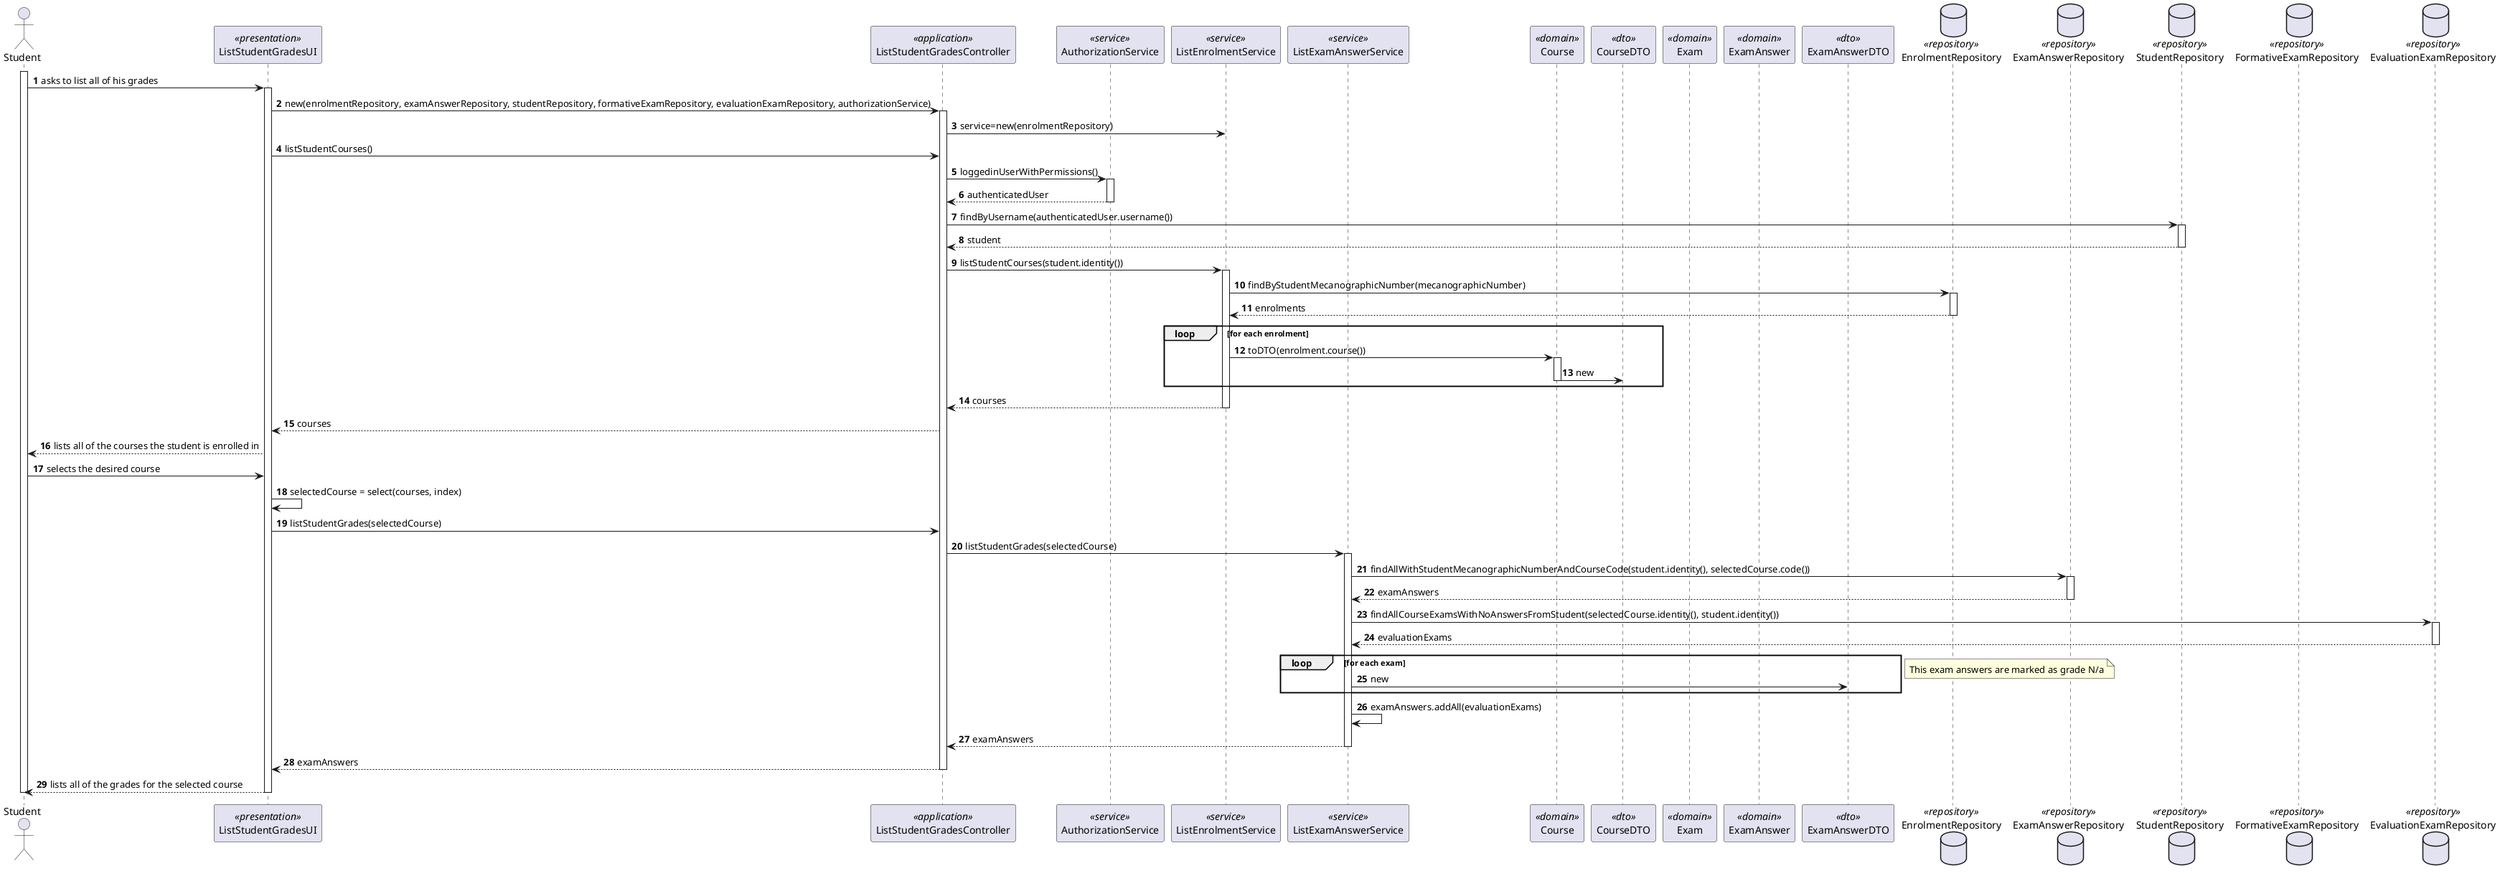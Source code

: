 @startuml US2005_SD
autonumber

actor "Student" as S
participant "ListStudentGradesUI" as UI <<presentation>>
participant "ListStudentGradesController" as CTRL <<application>>
participant "AuthorizationService" as AUTH <<service>>
participant "ListEnrolmentService" as SRV <<service>>
participant "ListExamAnswerService" as ESRV <<service>>
participant "Course" as C <<domain>>
participant "CourseDTO" as CDTO <<dto>>
participant "Exam" as EXAM <<domain>>

participant "ExamAnswer" as E <<domain>>
participant "ExamAnswerDTO" as EDTO <<dto>>

database EnrolmentRepository as EREP <<repository>>
database ExamAnswerRepository as EXREP <<repository>>
database StudentRepository as SREP <<repository>>
database FormativeExamRepository as FEXAMREP <<repository>>
database EvaluationExamRepository as EEXAMREP <<repository>>

activate S

S -> UI : asks to list all of his grades
activate UI

UI -> CTRL : new(enrolmentRepository, examAnswerRepository, studentRepository, formativeExamRepository, evaluationExamRepository, authorizationService)
activate CTRL
CTRL -> SRV : service=new(enrolmentRepository)

UI -> CTRL : listStudentCourses()
CTRL -> AUTH : loggedinUserWithPermissions()
activate AUTH
AUTH --> CTRL : authenticatedUser
deactivate AUTH
CTRL -> SREP : findByUsername(authenticatedUser.username())
activate SREP
SREP --> CTRL : student
deactivate SREP
CTRL -> SRV : listStudentCourses(student.identity())
activate SRV
SRV -> EREP : findByStudentMecanographicNumber(mecanographicNumber)
activate EREP
EREP --> SRV : enrolments
deactivate EREP

loop for each enrolment
  SRV -> C : toDTO(enrolment.course())
  activate C
  C -> CDTO : new
  deactivate C
end loop

SRV --> CTRL : courses
deactivate SRV
CTRL --> UI : courses

UI --> S : lists all of the courses the student is enrolled in

S -> UI : selects the desired course
UI -> UI : selectedCourse = select(courses, index)
UI -> CTRL : listStudentGrades(selectedCourse)
CTRL -> ESRV : listStudentGrades(selectedCourse)
activate ESRV
ESRV -> EXREP : findAllWithStudentMecanographicNumberAndCourseCode(student.identity(), selectedCourse.code())
activate EXREP
EXREP --> ESRV : examAnswers
deactivate EXREP

ESRV -> EEXAMREP : findAllCourseExamsWithNoAnswersFromStudent(selectedCourse.identity(), student.identity())
activate EEXAMREP
EEXAMREP --> ESRV : evaluationExams
deactivate EEXAMREP

loop for each exam
  ESRV -> EDTO : new
end loop

note right
  This exam answers are marked as grade N/a
end note

ESRV -> ESRV : examAnswers.addAll(evaluationExams)

ESRV --> CTRL : examAnswers
deactivate ESRV
CTRL --> UI : examAnswers
deactivate CTRL
UI --> S : lists all of the grades for the selected course
deactivate UI

deactivate S

@enduml
